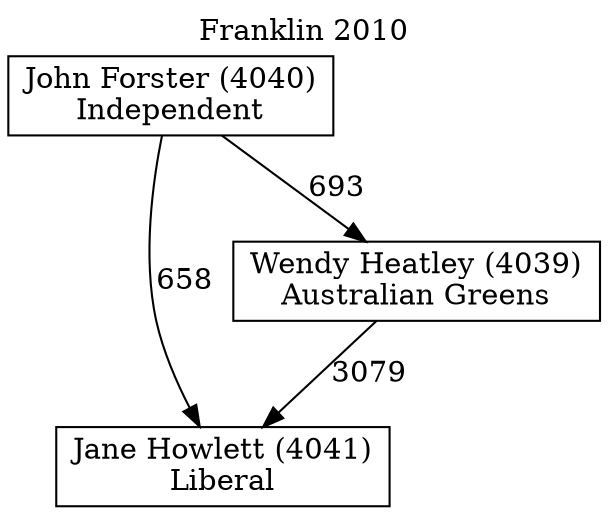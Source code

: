 // House preference flow
digraph "Jane Howlett (4041)_Franklin_2010" {
	graph [label="Franklin 2010" labelloc=t mclimit=10]
	node [shape=box]
	"Jane Howlett (4041)" [label="Jane Howlett (4041)
Liberal"]
	"Wendy Heatley (4039)" [label="Wendy Heatley (4039)
Australian Greens"]
	"John Forster (4040)" [label="John Forster (4040)
Independent"]
	"Wendy Heatley (4039)" -> "Jane Howlett (4041)" [label=3079]
	"John Forster (4040)" -> "Wendy Heatley (4039)" [label=693]
	"John Forster (4040)" -> "Jane Howlett (4041)" [label=658]
}
